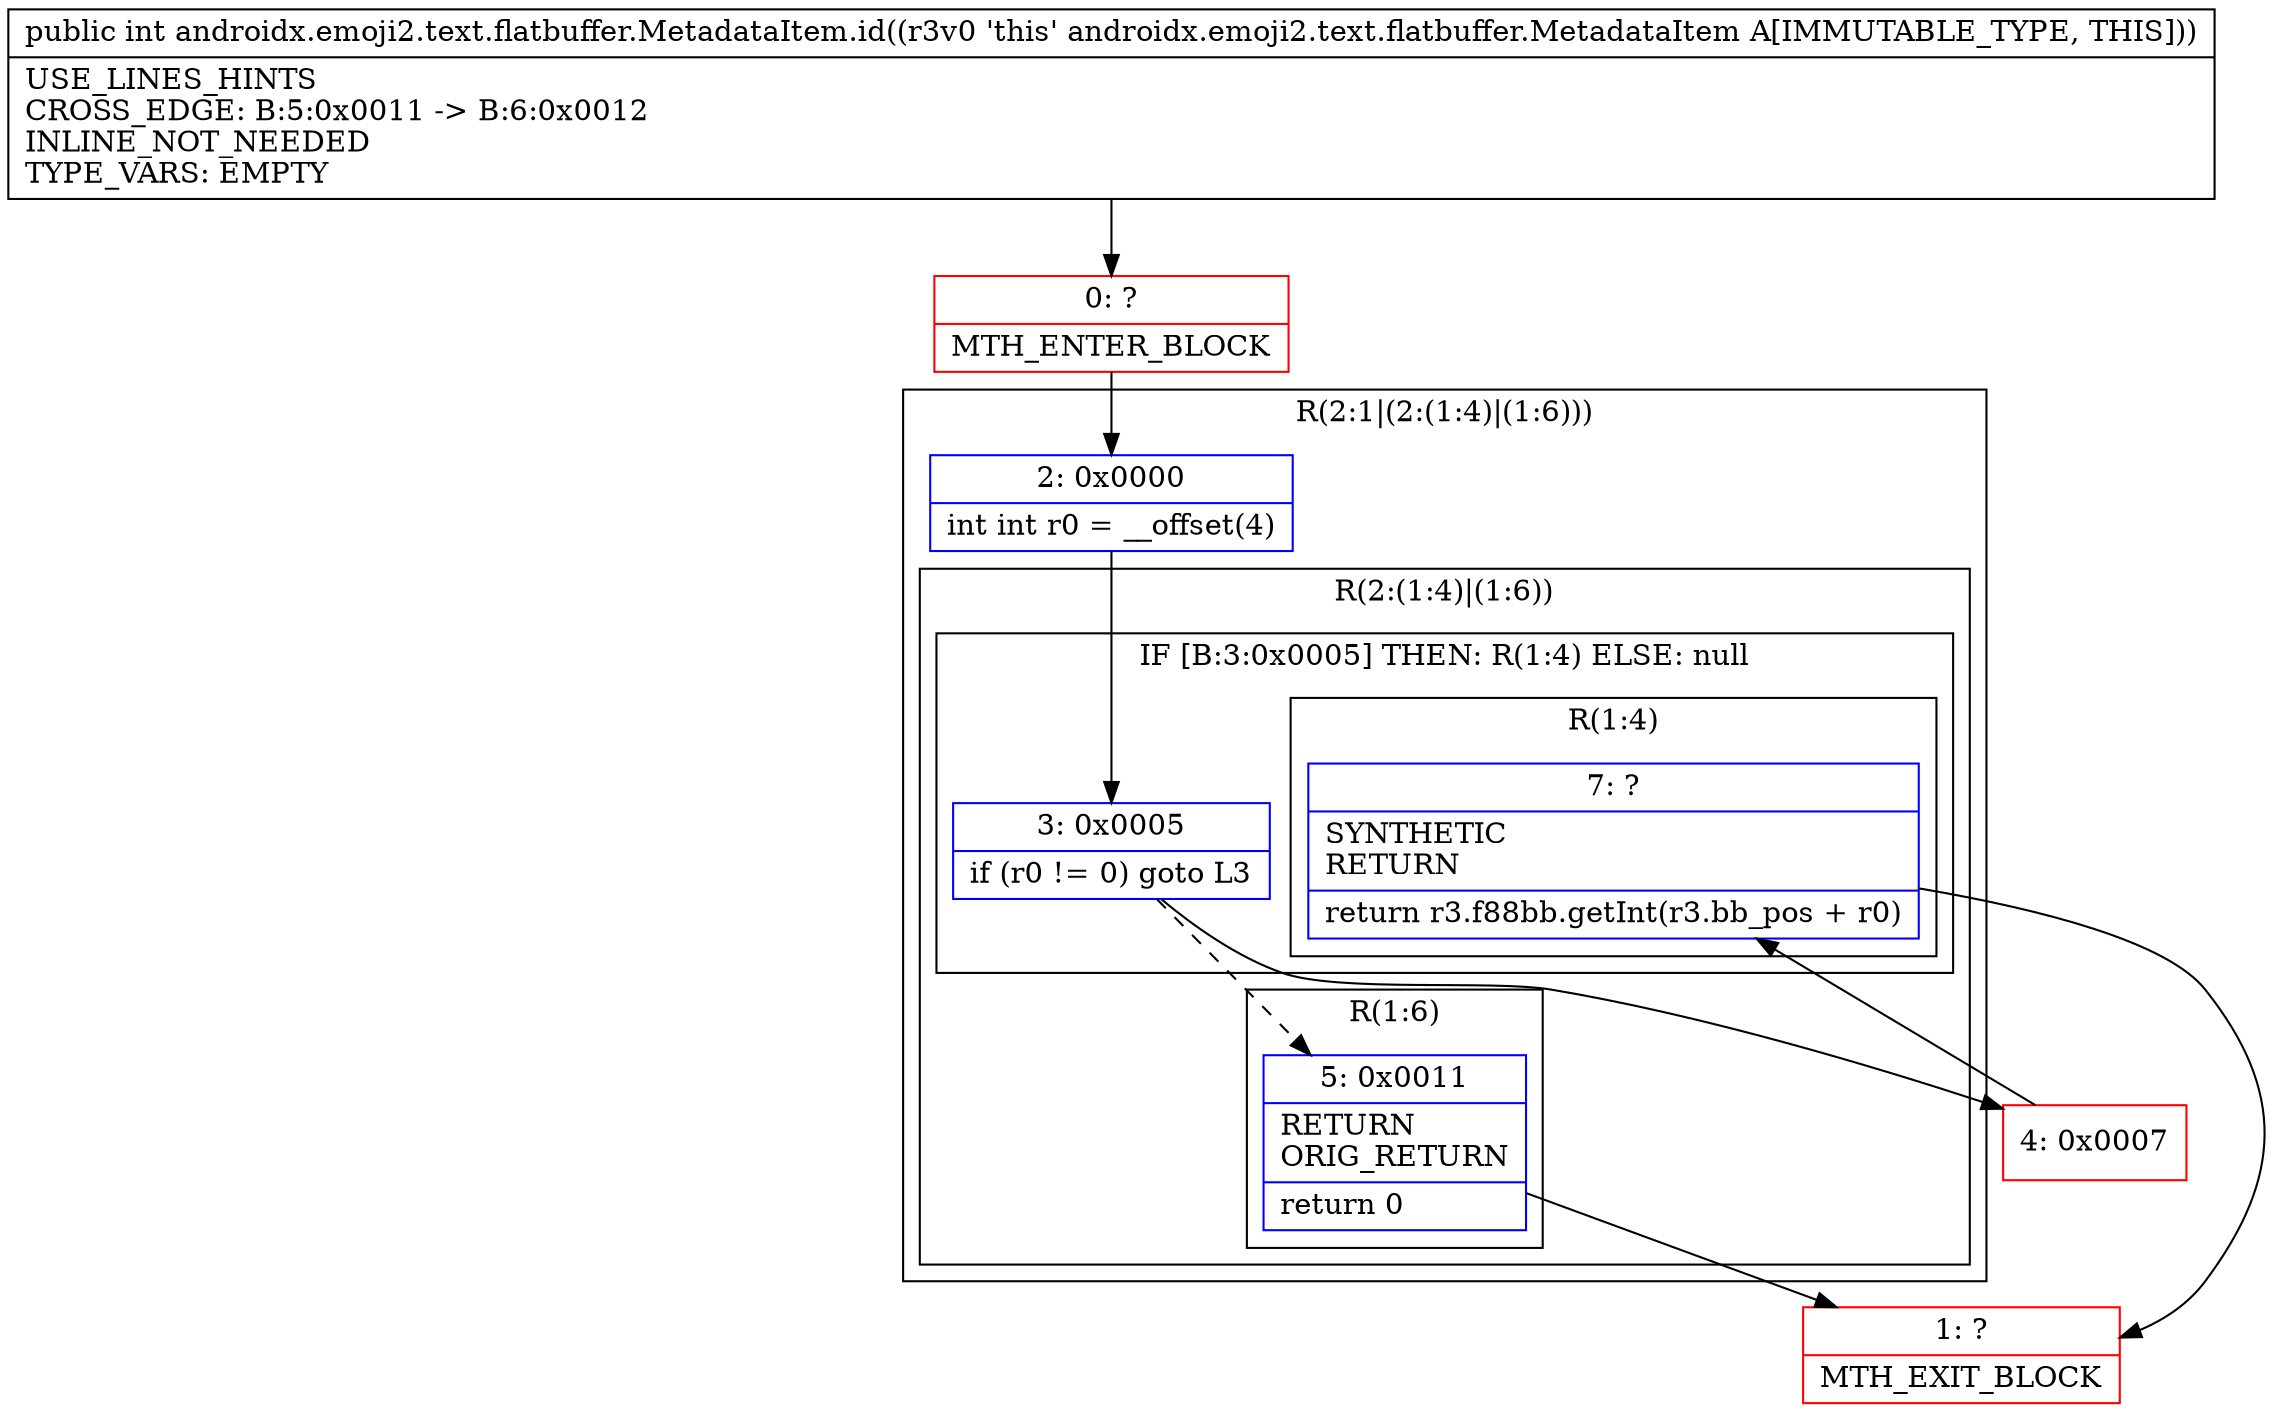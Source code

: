 digraph "CFG forandroidx.emoji2.text.flatbuffer.MetadataItem.id()I" {
subgraph cluster_Region_1679158854 {
label = "R(2:1|(2:(1:4)|(1:6)))";
node [shape=record,color=blue];
Node_2 [shape=record,label="{2\:\ 0x0000|int int r0 = __offset(4)\l}"];
subgraph cluster_Region_737794703 {
label = "R(2:(1:4)|(1:6))";
node [shape=record,color=blue];
subgraph cluster_IfRegion_954077331 {
label = "IF [B:3:0x0005] THEN: R(1:4) ELSE: null";
node [shape=record,color=blue];
Node_3 [shape=record,label="{3\:\ 0x0005|if (r0 != 0) goto L3\l}"];
subgraph cluster_Region_1867769217 {
label = "R(1:4)";
node [shape=record,color=blue];
Node_7 [shape=record,label="{7\:\ ?|SYNTHETIC\lRETURN\l|return r3.f88bb.getInt(r3.bb_pos + r0)\l}"];
}
}
subgraph cluster_Region_1215427065 {
label = "R(1:6)";
node [shape=record,color=blue];
Node_5 [shape=record,label="{5\:\ 0x0011|RETURN\lORIG_RETURN\l|return 0\l}"];
}
}
}
Node_0 [shape=record,color=red,label="{0\:\ ?|MTH_ENTER_BLOCK\l}"];
Node_4 [shape=record,color=red,label="{4\:\ 0x0007}"];
Node_1 [shape=record,color=red,label="{1\:\ ?|MTH_EXIT_BLOCK\l}"];
MethodNode[shape=record,label="{public int androidx.emoji2.text.flatbuffer.MetadataItem.id((r3v0 'this' androidx.emoji2.text.flatbuffer.MetadataItem A[IMMUTABLE_TYPE, THIS]))  | USE_LINES_HINTS\lCROSS_EDGE: B:5:0x0011 \-\> B:6:0x0012\lINLINE_NOT_NEEDED\lTYPE_VARS: EMPTY\l}"];
MethodNode -> Node_0;Node_2 -> Node_3;
Node_3 -> Node_4;
Node_3 -> Node_5[style=dashed];
Node_7 -> Node_1;
Node_5 -> Node_1;
Node_0 -> Node_2;
Node_4 -> Node_7;
}

